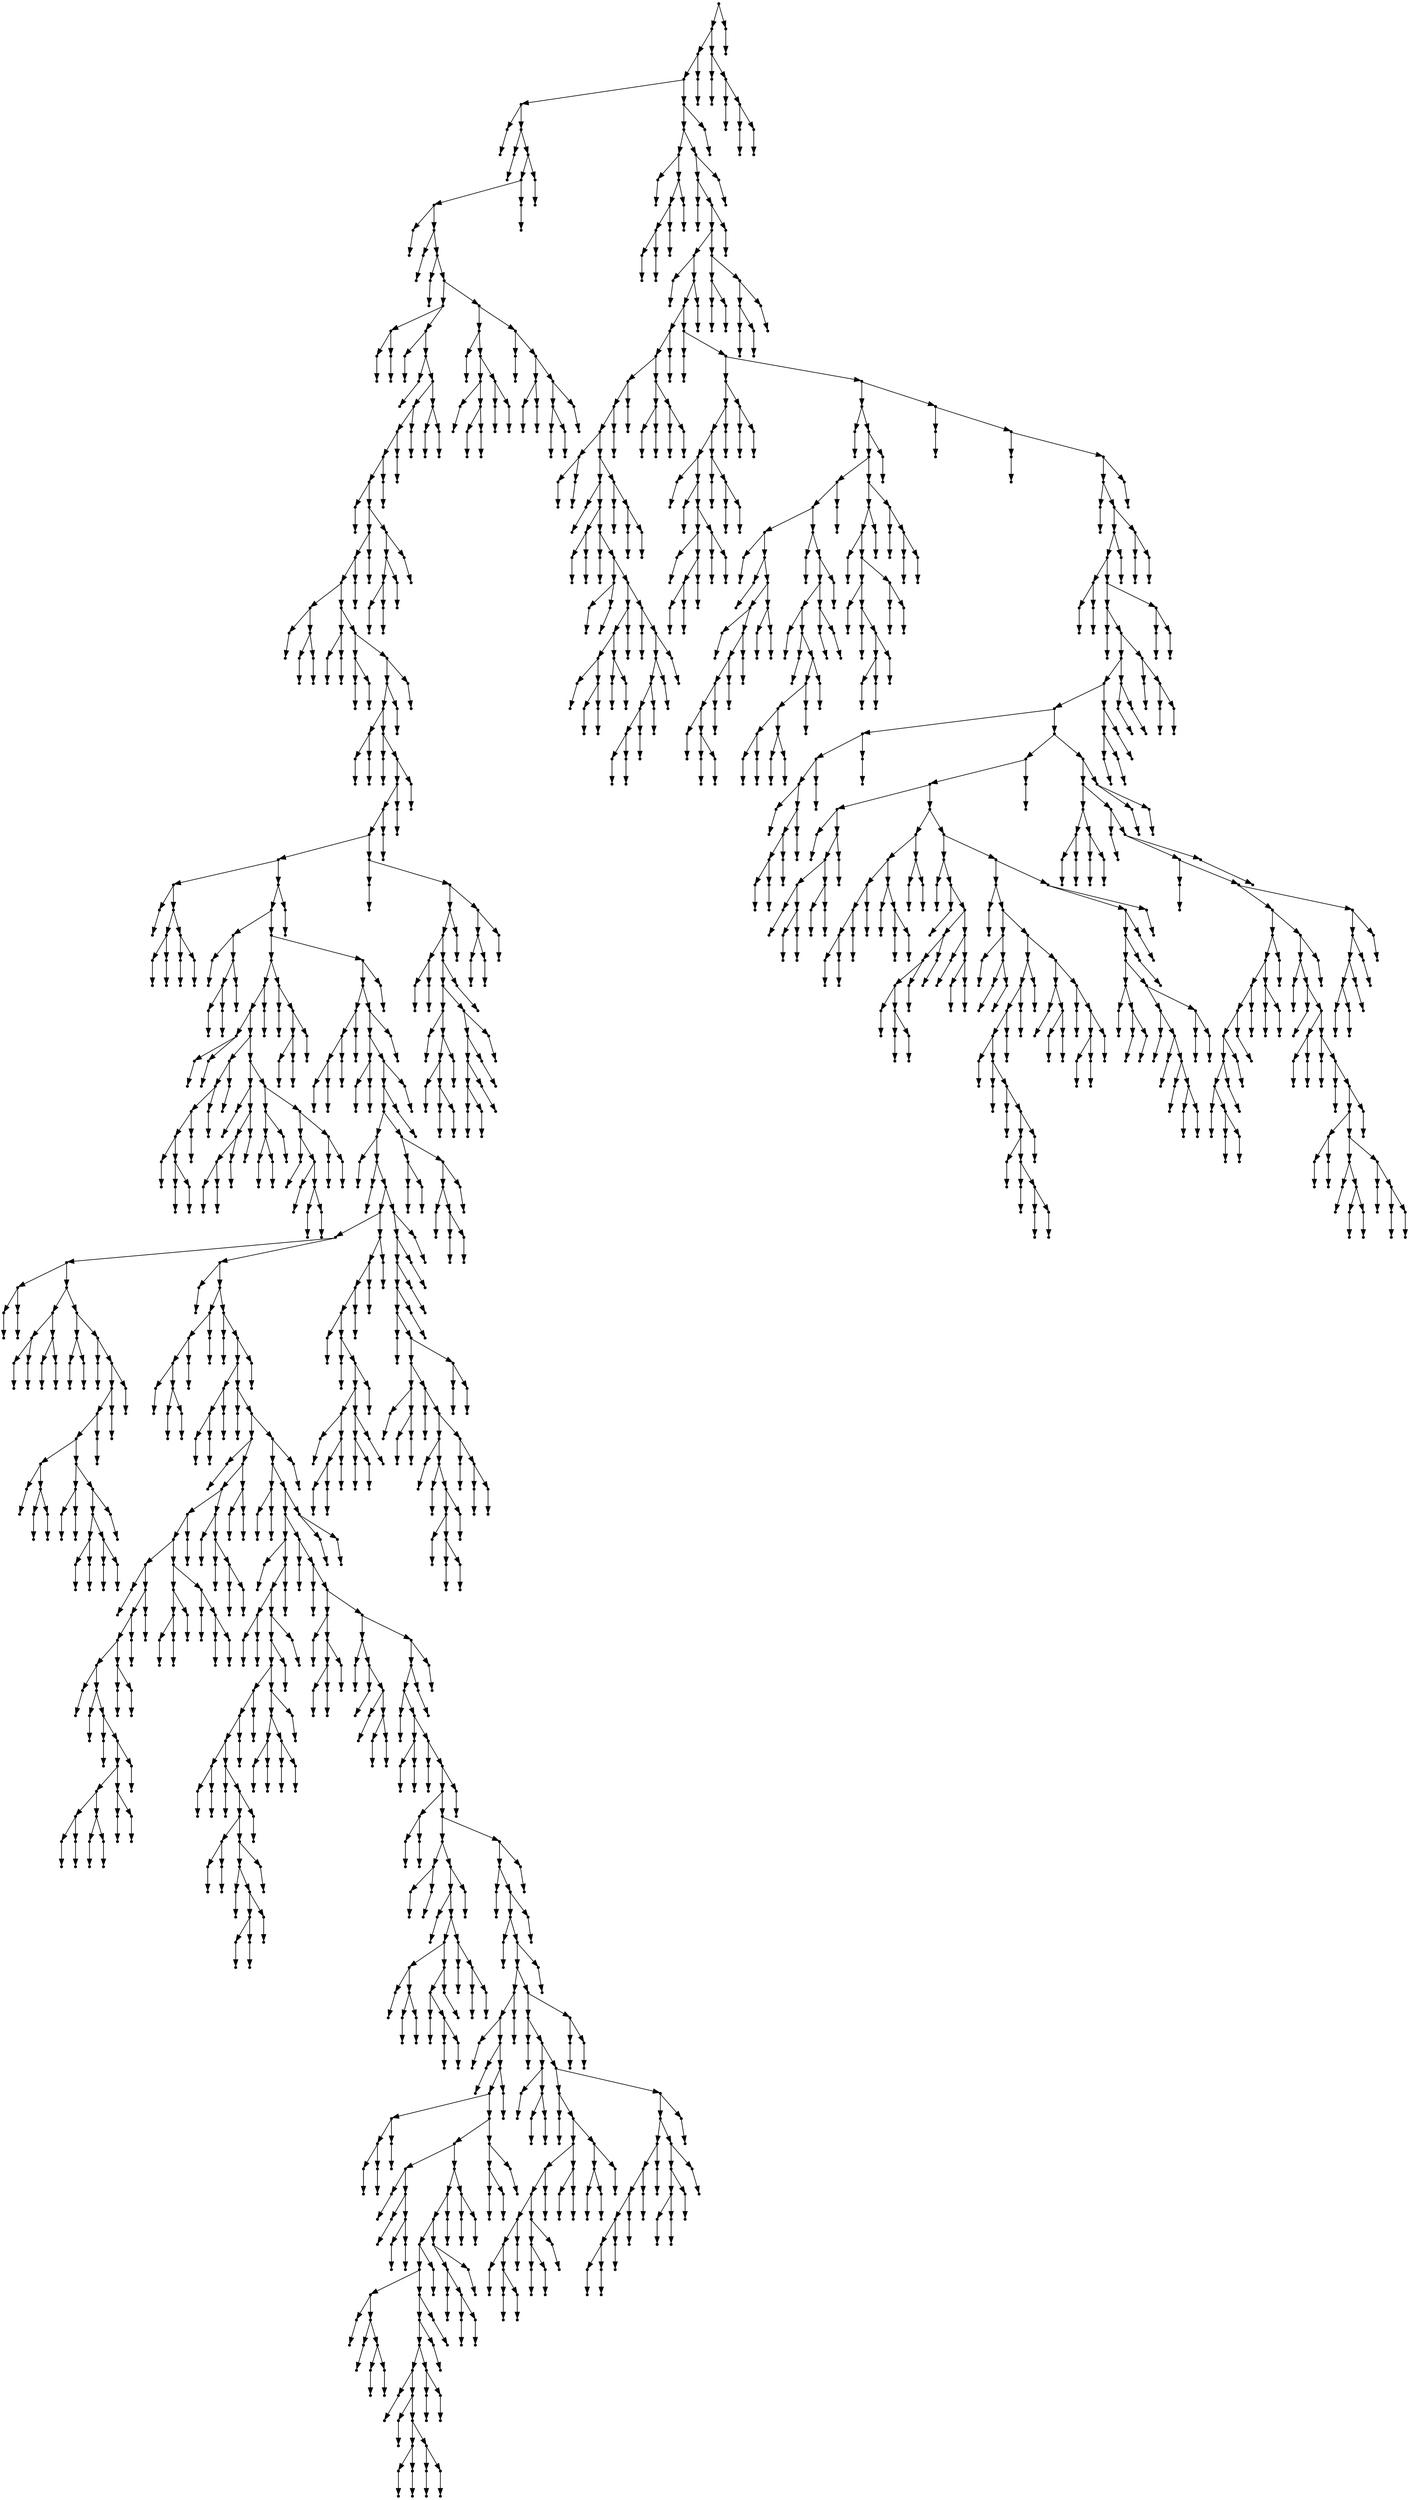 digraph {
  1765 [shape=point];
  1762 [shape=point];
  1750 [shape=point];
  1747 [shape=point];
  1060 [shape=point];
  1 [shape=point];
  0 [shape=point];
  1059 [shape=point];
  3 [shape=point];
  2 [shape=point];
  1058 [shape=point];
  1055 [shape=point];
  1052 [shape=point];
  5 [shape=point];
  4 [shape=point];
  1051 [shape=point];
  7 [shape=point];
  6 [shape=point];
  1050 [shape=point];
  9 [shape=point];
  8 [shape=point];
  1049 [shape=point];
  1013 [shape=point];
  14 [shape=point];
  11 [shape=point];
  10 [shape=point];
  13 [shape=point];
  12 [shape=point];
  1012 [shape=point];
  16 [shape=point];
  15 [shape=point];
  1011 [shape=point];
  18 [shape=point];
  17 [shape=point];
  1010 [shape=point];
  1004 [shape=point];
  1001 [shape=point];
  998 [shape=point];
  995 [shape=point];
  20 [shape=point];
  19 [shape=point];
  994 [shape=point];
  982 [shape=point];
  979 [shape=point];
  976 [shape=point];
  28 [shape=point];
  22 [shape=point];
  21 [shape=point];
  27 [shape=point];
  24 [shape=point];
  23 [shape=point];
  26 [shape=point];
  25 [shape=point];
  975 [shape=point];
  33 [shape=point];
  30 [shape=point];
  29 [shape=point];
  32 [shape=point];
  31 [shape=point];
  974 [shape=point];
  38 [shape=point];
  35 [shape=point];
  34 [shape=point];
  37 [shape=point];
  36 [shape=point];
  973 [shape=point];
  970 [shape=point];
  967 [shape=point];
  43 [shape=point];
  40 [shape=point];
  39 [shape=point];
  42 [shape=point];
  41 [shape=point];
  966 [shape=point];
  45 [shape=point];
  44 [shape=point];
  965 [shape=point];
  962 [shape=point];
  959 [shape=point];
  956 [shape=point];
  902 [shape=point];
  59 [shape=point];
  47 [shape=point];
  46 [shape=point];
  58 [shape=point];
  52 [shape=point];
  49 [shape=point];
  48 [shape=point];
  51 [shape=point];
  50 [shape=point];
  57 [shape=point];
  54 [shape=point];
  53 [shape=point];
  56 [shape=point];
  55 [shape=point];
  901 [shape=point];
  898 [shape=point];
  70 [shape=point];
  61 [shape=point];
  60 [shape=point];
  69 [shape=point];
  66 [shape=point];
  63 [shape=point];
  62 [shape=point];
  65 [shape=point];
  64 [shape=point];
  68 [shape=point];
  67 [shape=point];
  897 [shape=point];
  150 [shape=point];
  138 [shape=point];
  135 [shape=point];
  75 [shape=point];
  72 [shape=point];
  71 [shape=point];
  74 [shape=point];
  73 [shape=point];
  134 [shape=point];
  92 [shape=point];
  89 [shape=point];
  86 [shape=point];
  83 [shape=point];
  77 [shape=point];
  76 [shape=point];
  82 [shape=point];
  79 [shape=point];
  78 [shape=point];
  81 [shape=point];
  80 [shape=point];
  85 [shape=point];
  84 [shape=point];
  88 [shape=point];
  87 [shape=point];
  91 [shape=point];
  90 [shape=point];
  133 [shape=point];
  106 [shape=point];
  94 [shape=point];
  93 [shape=point];
  105 [shape=point];
  102 [shape=point];
  99 [shape=point];
  96 [shape=point];
  95 [shape=point];
  98 [shape=point];
  97 [shape=point];
  101 [shape=point];
  100 [shape=point];
  104 [shape=point];
  103 [shape=point];
  132 [shape=point];
  114 [shape=point];
  111 [shape=point];
  108 [shape=point];
  107 [shape=point];
  110 [shape=point];
  109 [shape=point];
  113 [shape=point];
  112 [shape=point];
  131 [shape=point];
  125 [shape=point];
  116 [shape=point];
  115 [shape=point];
  124 [shape=point];
  118 [shape=point];
  117 [shape=point];
  123 [shape=point];
  120 [shape=point];
  119 [shape=point];
  122 [shape=point];
  121 [shape=point];
  130 [shape=point];
  127 [shape=point];
  126 [shape=point];
  129 [shape=point];
  128 [shape=point];
  137 [shape=point];
  136 [shape=point];
  149 [shape=point];
  140 [shape=point];
  139 [shape=point];
  148 [shape=point];
  145 [shape=point];
  142 [shape=point];
  141 [shape=point];
  144 [shape=point];
  143 [shape=point];
  147 [shape=point];
  146 [shape=point];
  896 [shape=point];
  893 [shape=point];
  161 [shape=point];
  158 [shape=point];
  155 [shape=point];
  152 [shape=point];
  151 [shape=point];
  154 [shape=point];
  153 [shape=point];
  157 [shape=point];
  156 [shape=point];
  160 [shape=point];
  159 [shape=point];
  892 [shape=point];
  889 [shape=point];
  166 [shape=point];
  163 [shape=point];
  162 [shape=point];
  165 [shape=point];
  164 [shape=point];
  888 [shape=point];
  885 [shape=point];
  882 [shape=point];
  864 [shape=point];
  168 [shape=point];
  167 [shape=point];
  863 [shape=point];
  170 [shape=point];
  169 [shape=point];
  862 [shape=point];
  802 [shape=point];
  763 [shape=point];
  235 [shape=point];
  175 [shape=point];
  172 [shape=point];
  171 [shape=point];
  174 [shape=point];
  173 [shape=point];
  234 [shape=point];
  186 [shape=point];
  180 [shape=point];
  177 [shape=point];
  176 [shape=point];
  179 [shape=point];
  178 [shape=point];
  185 [shape=point];
  182 [shape=point];
  181 [shape=point];
  184 [shape=point];
  183 [shape=point];
  233 [shape=point];
  191 [shape=point];
  188 [shape=point];
  187 [shape=point];
  190 [shape=point];
  189 [shape=point];
  232 [shape=point];
  193 [shape=point];
  192 [shape=point];
  231 [shape=point];
  228 [shape=point];
  225 [shape=point];
  222 [shape=point];
  201 [shape=point];
  195 [shape=point];
  194 [shape=point];
  200 [shape=point];
  197 [shape=point];
  196 [shape=point];
  199 [shape=point];
  198 [shape=point];
  221 [shape=point];
  206 [shape=point];
  203 [shape=point];
  202 [shape=point];
  205 [shape=point];
  204 [shape=point];
  220 [shape=point];
  217 [shape=point];
  211 [shape=point];
  208 [shape=point];
  207 [shape=point];
  210 [shape=point];
  209 [shape=point];
  216 [shape=point];
  213 [shape=point];
  212 [shape=point];
  215 [shape=point];
  214 [shape=point];
  219 [shape=point];
  218 [shape=point];
  224 [shape=point];
  223 [shape=point];
  227 [shape=point];
  226 [shape=point];
  230 [shape=point];
  229 [shape=point];
  762 [shape=point];
  237 [shape=point];
  236 [shape=point];
  761 [shape=point];
  251 [shape=point];
  248 [shape=point];
  245 [shape=point];
  239 [shape=point];
  238 [shape=point];
  244 [shape=point];
  241 [shape=point];
  240 [shape=point];
  243 [shape=point];
  242 [shape=point];
  247 [shape=point];
  246 [shape=point];
  250 [shape=point];
  249 [shape=point];
  760 [shape=point];
  253 [shape=point];
  252 [shape=point];
  759 [shape=point];
  756 [shape=point];
  261 [shape=point];
  258 [shape=point];
  255 [shape=point];
  254 [shape=point];
  257 [shape=point];
  256 [shape=point];
  260 [shape=point];
  259 [shape=point];
  755 [shape=point];
  263 [shape=point];
  262 [shape=point];
  754 [shape=point];
  349 [shape=point];
  265 [shape=point];
  264 [shape=point];
  348 [shape=point];
  342 [shape=point];
  330 [shape=point];
  327 [shape=point];
  309 [shape=point];
  267 [shape=point];
  266 [shape=point];
  308 [shape=point];
  305 [shape=point];
  302 [shape=point];
  296 [shape=point];
  269 [shape=point];
  268 [shape=point];
  295 [shape=point];
  271 [shape=point];
  270 [shape=point];
  294 [shape=point];
  273 [shape=point];
  272 [shape=point];
  293 [shape=point];
  290 [shape=point];
  284 [shape=point];
  278 [shape=point];
  275 [shape=point];
  274 [shape=point];
  277 [shape=point];
  276 [shape=point];
  283 [shape=point];
  280 [shape=point];
  279 [shape=point];
  282 [shape=point];
  281 [shape=point];
  289 [shape=point];
  286 [shape=point];
  285 [shape=point];
  288 [shape=point];
  287 [shape=point];
  292 [shape=point];
  291 [shape=point];
  301 [shape=point];
  298 [shape=point];
  297 [shape=point];
  300 [shape=point];
  299 [shape=point];
  304 [shape=point];
  303 [shape=point];
  307 [shape=point];
  306 [shape=point];
  326 [shape=point];
  317 [shape=point];
  314 [shape=point];
  311 [shape=point];
  310 [shape=point];
  313 [shape=point];
  312 [shape=point];
  316 [shape=point];
  315 [shape=point];
  325 [shape=point];
  319 [shape=point];
  318 [shape=point];
  324 [shape=point];
  321 [shape=point];
  320 [shape=point];
  323 [shape=point];
  322 [shape=point];
  329 [shape=point];
  328 [shape=point];
  341 [shape=point];
  332 [shape=point];
  331 [shape=point];
  340 [shape=point];
  334 [shape=point];
  333 [shape=point];
  339 [shape=point];
  336 [shape=point];
  335 [shape=point];
  338 [shape=point];
  337 [shape=point];
  347 [shape=point];
  344 [shape=point];
  343 [shape=point];
  346 [shape=point];
  345 [shape=point];
  753 [shape=point];
  750 [shape=point];
  354 [shape=point];
  351 [shape=point];
  350 [shape=point];
  353 [shape=point];
  352 [shape=point];
  749 [shape=point];
  743 [shape=point];
  425 [shape=point];
  356 [shape=point];
  355 [shape=point];
  424 [shape=point];
  421 [shape=point];
  361 [shape=point];
  358 [shape=point];
  357 [shape=point];
  360 [shape=point];
  359 [shape=point];
  420 [shape=point];
  417 [shape=point];
  414 [shape=point];
  399 [shape=point];
  396 [shape=point];
  393 [shape=point];
  366 [shape=point];
  363 [shape=point];
  362 [shape=point];
  365 [shape=point];
  364 [shape=point];
  392 [shape=point];
  368 [shape=point];
  367 [shape=point];
  391 [shape=point];
  388 [shape=point];
  373 [shape=point];
  370 [shape=point];
  369 [shape=point];
  372 [shape=point];
  371 [shape=point];
  387 [shape=point];
  384 [shape=point];
  375 [shape=point];
  374 [shape=point];
  383 [shape=point];
  380 [shape=point];
  377 [shape=point];
  376 [shape=point];
  379 [shape=point];
  378 [shape=point];
  382 [shape=point];
  381 [shape=point];
  386 [shape=point];
  385 [shape=point];
  390 [shape=point];
  389 [shape=point];
  395 [shape=point];
  394 [shape=point];
  398 [shape=point];
  397 [shape=point];
  413 [shape=point];
  410 [shape=point];
  404 [shape=point];
  401 [shape=point];
  400 [shape=point];
  403 [shape=point];
  402 [shape=point];
  409 [shape=point];
  406 [shape=point];
  405 [shape=point];
  408 [shape=point];
  407 [shape=point];
  412 [shape=point];
  411 [shape=point];
  416 [shape=point];
  415 [shape=point];
  419 [shape=point];
  418 [shape=point];
  423 [shape=point];
  422 [shape=point];
  742 [shape=point];
  427 [shape=point];
  426 [shape=point];
  741 [shape=point];
  429 [shape=point];
  428 [shape=point];
  740 [shape=point];
  440 [shape=point];
  431 [shape=point];
  430 [shape=point];
  439 [shape=point];
  436 [shape=point];
  433 [shape=point];
  432 [shape=point];
  435 [shape=point];
  434 [shape=point];
  438 [shape=point];
  437 [shape=point];
  739 [shape=point];
  454 [shape=point];
  442 [shape=point];
  441 [shape=point];
  453 [shape=point];
  444 [shape=point];
  443 [shape=point];
  452 [shape=point];
  446 [shape=point];
  445 [shape=point];
  451 [shape=point];
  448 [shape=point];
  447 [shape=point];
  450 [shape=point];
  449 [shape=point];
  738 [shape=point];
  735 [shape=point];
  732 [shape=point];
  456 [shape=point];
  455 [shape=point];
  731 [shape=point];
  461 [shape=point];
  458 [shape=point];
  457 [shape=point];
  460 [shape=point];
  459 [shape=point];
  730 [shape=point];
  463 [shape=point];
  462 [shape=point];
  729 [shape=point];
  726 [shape=point];
  468 [shape=point];
  465 [shape=point];
  464 [shape=point];
  467 [shape=point];
  466 [shape=point];
  725 [shape=point];
  509 [shape=point];
  473 [shape=point];
  470 [shape=point];
  469 [shape=point];
  472 [shape=point];
  471 [shape=point];
  508 [shape=point];
  505 [shape=point];
  475 [shape=point];
  474 [shape=point];
  504 [shape=point];
  495 [shape=point];
  483 [shape=point];
  477 [shape=point];
  476 [shape=point];
  482 [shape=point];
  479 [shape=point];
  478 [shape=point];
  481 [shape=point];
  480 [shape=point];
  494 [shape=point];
  491 [shape=point];
  485 [shape=point];
  484 [shape=point];
  490 [shape=point];
  487 [shape=point];
  486 [shape=point];
  489 [shape=point];
  488 [shape=point];
  493 [shape=point];
  492 [shape=point];
  503 [shape=point];
  497 [shape=point];
  496 [shape=point];
  502 [shape=point];
  499 [shape=point];
  498 [shape=point];
  501 [shape=point];
  500 [shape=point];
  507 [shape=point];
  506 [shape=point];
  724 [shape=point];
  721 [shape=point];
  511 [shape=point];
  510 [shape=point];
  720 [shape=point];
  717 [shape=point];
  513 [shape=point];
  512 [shape=point];
  716 [shape=point];
  713 [shape=point];
  620 [shape=point];
  617 [shape=point];
  515 [shape=point];
  514 [shape=point];
  616 [shape=point];
  517 [shape=point];
  516 [shape=point];
  615 [shape=point];
  612 [shape=point];
  525 [shape=point];
  522 [shape=point];
  519 [shape=point];
  518 [shape=point];
  521 [shape=point];
  520 [shape=point];
  524 [shape=point];
  523 [shape=point];
  611 [shape=point];
  602 [shape=point];
  536 [shape=point];
  527 [shape=point];
  526 [shape=point];
  535 [shape=point];
  529 [shape=point];
  528 [shape=point];
  534 [shape=point];
  531 [shape=point];
  530 [shape=point];
  533 [shape=point];
  532 [shape=point];
  601 [shape=point];
  595 [shape=point];
  592 [shape=point];
  580 [shape=point];
  577 [shape=point];
  547 [shape=point];
  538 [shape=point];
  537 [shape=point];
  546 [shape=point];
  540 [shape=point];
  539 [shape=point];
  545 [shape=point];
  542 [shape=point];
  541 [shape=point];
  544 [shape=point];
  543 [shape=point];
  576 [shape=point];
  573 [shape=point];
  570 [shape=point];
  564 [shape=point];
  549 [shape=point];
  548 [shape=point];
  563 [shape=point];
  551 [shape=point];
  550 [shape=point];
  562 [shape=point];
  556 [shape=point];
  553 [shape=point];
  552 [shape=point];
  555 [shape=point];
  554 [shape=point];
  561 [shape=point];
  558 [shape=point];
  557 [shape=point];
  560 [shape=point];
  559 [shape=point];
  569 [shape=point];
  566 [shape=point];
  565 [shape=point];
  568 [shape=point];
  567 [shape=point];
  572 [shape=point];
  571 [shape=point];
  575 [shape=point];
  574 [shape=point];
  579 [shape=point];
  578 [shape=point];
  591 [shape=point];
  588 [shape=point];
  582 [shape=point];
  581 [shape=point];
  587 [shape=point];
  584 [shape=point];
  583 [shape=point];
  586 [shape=point];
  585 [shape=point];
  590 [shape=point];
  589 [shape=point];
  594 [shape=point];
  593 [shape=point];
  600 [shape=point];
  597 [shape=point];
  596 [shape=point];
  599 [shape=point];
  598 [shape=point];
  610 [shape=point];
  607 [shape=point];
  604 [shape=point];
  603 [shape=point];
  606 [shape=point];
  605 [shape=point];
  609 [shape=point];
  608 [shape=point];
  614 [shape=point];
  613 [shape=point];
  619 [shape=point];
  618 [shape=point];
  712 [shape=point];
  706 [shape=point];
  622 [shape=point];
  621 [shape=point];
  705 [shape=point];
  630 [shape=point];
  624 [shape=point];
  623 [shape=point];
  629 [shape=point];
  626 [shape=point];
  625 [shape=point];
  628 [shape=point];
  627 [shape=point];
  704 [shape=point];
  671 [shape=point];
  632 [shape=point];
  631 [shape=point];
  670 [shape=point];
  661 [shape=point];
  655 [shape=point];
  652 [shape=point];
  643 [shape=point];
  640 [shape=point];
  634 [shape=point];
  633 [shape=point];
  639 [shape=point];
  636 [shape=point];
  635 [shape=point];
  638 [shape=point];
  637 [shape=point];
  642 [shape=point];
  641 [shape=point];
  651 [shape=point];
  648 [shape=point];
  645 [shape=point];
  644 [shape=point];
  647 [shape=point];
  646 [shape=point];
  650 [shape=point];
  649 [shape=point];
  654 [shape=point];
  653 [shape=point];
  660 [shape=point];
  657 [shape=point];
  656 [shape=point];
  659 [shape=point];
  658 [shape=point];
  669 [shape=point];
  666 [shape=point];
  663 [shape=point];
  662 [shape=point];
  665 [shape=point];
  664 [shape=point];
  668 [shape=point];
  667 [shape=point];
  703 [shape=point];
  700 [shape=point];
  688 [shape=point];
  685 [shape=point];
  682 [shape=point];
  679 [shape=point];
  676 [shape=point];
  673 [shape=point];
  672 [shape=point];
  675 [shape=point];
  674 [shape=point];
  678 [shape=point];
  677 [shape=point];
  681 [shape=point];
  680 [shape=point];
  684 [shape=point];
  683 [shape=point];
  687 [shape=point];
  686 [shape=point];
  699 [shape=point];
  696 [shape=point];
  693 [shape=point];
  690 [shape=point];
  689 [shape=point];
  692 [shape=point];
  691 [shape=point];
  695 [shape=point];
  694 [shape=point];
  698 [shape=point];
  697 [shape=point];
  702 [shape=point];
  701 [shape=point];
  711 [shape=point];
  708 [shape=point];
  707 [shape=point];
  710 [shape=point];
  709 [shape=point];
  715 [shape=point];
  714 [shape=point];
  719 [shape=point];
  718 [shape=point];
  723 [shape=point];
  722 [shape=point];
  728 [shape=point];
  727 [shape=point];
  734 [shape=point];
  733 [shape=point];
  737 [shape=point];
  736 [shape=point];
  748 [shape=point];
  745 [shape=point];
  744 [shape=point];
  747 [shape=point];
  746 [shape=point];
  752 [shape=point];
  751 [shape=point];
  758 [shape=point];
  757 [shape=point];
  801 [shape=point];
  798 [shape=point];
  795 [shape=point];
  792 [shape=point];
  765 [shape=point];
  764 [shape=point];
  791 [shape=point];
  767 [shape=point];
  766 [shape=point];
  790 [shape=point];
  787 [shape=point];
  778 [shape=point];
  769 [shape=point];
  768 [shape=point];
  777 [shape=point];
  774 [shape=point];
  771 [shape=point];
  770 [shape=point];
  773 [shape=point];
  772 [shape=point];
  776 [shape=point];
  775 [shape=point];
  786 [shape=point];
  783 [shape=point];
  780 [shape=point];
  779 [shape=point];
  782 [shape=point];
  781 [shape=point];
  785 [shape=point];
  784 [shape=point];
  789 [shape=point];
  788 [shape=point];
  794 [shape=point];
  793 [shape=point];
  797 [shape=point];
  796 [shape=point];
  800 [shape=point];
  799 [shape=point];
  861 [shape=point];
  858 [shape=point];
  855 [shape=point];
  852 [shape=point];
  849 [shape=point];
  804 [shape=point];
  803 [shape=point];
  848 [shape=point];
  842 [shape=point];
  812 [shape=point];
  806 [shape=point];
  805 [shape=point];
  811 [shape=point];
  808 [shape=point];
  807 [shape=point];
  810 [shape=point];
  809 [shape=point];
  841 [shape=point];
  814 [shape=point];
  813 [shape=point];
  840 [shape=point];
  831 [shape=point];
  816 [shape=point];
  815 [shape=point];
  830 [shape=point];
  818 [shape=point];
  817 [shape=point];
  829 [shape=point];
  826 [shape=point];
  820 [shape=point];
  819 [shape=point];
  825 [shape=point];
  822 [shape=point];
  821 [shape=point];
  824 [shape=point];
  823 [shape=point];
  828 [shape=point];
  827 [shape=point];
  839 [shape=point];
  833 [shape=point];
  832 [shape=point];
  838 [shape=point];
  835 [shape=point];
  834 [shape=point];
  837 [shape=point];
  836 [shape=point];
  847 [shape=point];
  844 [shape=point];
  843 [shape=point];
  846 [shape=point];
  845 [shape=point];
  851 [shape=point];
  850 [shape=point];
  854 [shape=point];
  853 [shape=point];
  857 [shape=point];
  856 [shape=point];
  860 [shape=point];
  859 [shape=point];
  881 [shape=point];
  869 [shape=point];
  866 [shape=point];
  865 [shape=point];
  868 [shape=point];
  867 [shape=point];
  880 [shape=point];
  877 [shape=point];
  871 [shape=point];
  870 [shape=point];
  876 [shape=point];
  873 [shape=point];
  872 [shape=point];
  875 [shape=point];
  874 [shape=point];
  879 [shape=point];
  878 [shape=point];
  884 [shape=point];
  883 [shape=point];
  887 [shape=point];
  886 [shape=point];
  891 [shape=point];
  890 [shape=point];
  895 [shape=point];
  894 [shape=point];
  900 [shape=point];
  899 [shape=point];
  955 [shape=point];
  904 [shape=point];
  903 [shape=point];
  954 [shape=point];
  945 [shape=point];
  942 [shape=point];
  909 [shape=point];
  906 [shape=point];
  905 [shape=point];
  908 [shape=point];
  907 [shape=point];
  941 [shape=point];
  938 [shape=point];
  923 [shape=point];
  911 [shape=point];
  910 [shape=point];
  922 [shape=point];
  919 [shape=point];
  913 [shape=point];
  912 [shape=point];
  918 [shape=point];
  915 [shape=point];
  914 [shape=point];
  917 [shape=point];
  916 [shape=point];
  921 [shape=point];
  920 [shape=point];
  937 [shape=point];
  934 [shape=point];
  931 [shape=point];
  928 [shape=point];
  925 [shape=point];
  924 [shape=point];
  927 [shape=point];
  926 [shape=point];
  930 [shape=point];
  929 [shape=point];
  933 [shape=point];
  932 [shape=point];
  936 [shape=point];
  935 [shape=point];
  940 [shape=point];
  939 [shape=point];
  944 [shape=point];
  943 [shape=point];
  953 [shape=point];
  950 [shape=point];
  947 [shape=point];
  946 [shape=point];
  949 [shape=point];
  948 [shape=point];
  952 [shape=point];
  951 [shape=point];
  958 [shape=point];
  957 [shape=point];
  961 [shape=point];
  960 [shape=point];
  964 [shape=point];
  963 [shape=point];
  969 [shape=point];
  968 [shape=point];
  972 [shape=point];
  971 [shape=point];
  978 [shape=point];
  977 [shape=point];
  981 [shape=point];
  980 [shape=point];
  993 [shape=point];
  990 [shape=point];
  987 [shape=point];
  984 [shape=point];
  983 [shape=point];
  986 [shape=point];
  985 [shape=point];
  989 [shape=point];
  988 [shape=point];
  992 [shape=point];
  991 [shape=point];
  997 [shape=point];
  996 [shape=point];
  1000 [shape=point];
  999 [shape=point];
  1003 [shape=point];
  1002 [shape=point];
  1009 [shape=point];
  1006 [shape=point];
  1005 [shape=point];
  1008 [shape=point];
  1007 [shape=point];
  1048 [shape=point];
  1030 [shape=point];
  1015 [shape=point];
  1014 [shape=point];
  1029 [shape=point];
  1023 [shape=point];
  1017 [shape=point];
  1016 [shape=point];
  1022 [shape=point];
  1019 [shape=point];
  1018 [shape=point];
  1021 [shape=point];
  1020 [shape=point];
  1028 [shape=point];
  1025 [shape=point];
  1024 [shape=point];
  1027 [shape=point];
  1026 [shape=point];
  1047 [shape=point];
  1032 [shape=point];
  1031 [shape=point];
  1046 [shape=point];
  1037 [shape=point];
  1034 [shape=point];
  1033 [shape=point];
  1036 [shape=point];
  1035 [shape=point];
  1045 [shape=point];
  1042 [shape=point];
  1039 [shape=point];
  1038 [shape=point];
  1041 [shape=point];
  1040 [shape=point];
  1044 [shape=point];
  1043 [shape=point];
  1054 [shape=point];
  1053 [shape=point];
  1057 [shape=point];
  1056 [shape=point];
  1746 [shape=point];
  1743 [shape=point];
  1074 [shape=point];
  1062 [shape=point];
  1061 [shape=point];
  1073 [shape=point];
  1070 [shape=point];
  1067 [shape=point];
  1064 [shape=point];
  1063 [shape=point];
  1066 [shape=point];
  1065 [shape=point];
  1069 [shape=point];
  1068 [shape=point];
  1072 [shape=point];
  1071 [shape=point];
  1742 [shape=point];
  1739 [shape=point];
  1076 [shape=point];
  1075 [shape=point];
  1738 [shape=point];
  1735 [shape=point];
  1720 [shape=point];
  1078 [shape=point];
  1077 [shape=point];
  1719 [shape=point];
  1716 [shape=point];
  1170 [shape=point];
  1167 [shape=point];
  1155 [shape=point];
  1152 [shape=point];
  1149 [shape=point];
  1083 [shape=point];
  1080 [shape=point];
  1079 [shape=point];
  1082 [shape=point];
  1081 [shape=point];
  1148 [shape=point];
  1139 [shape=point];
  1085 [shape=point];
  1084 [shape=point];
  1138 [shape=point];
  1090 [shape=point];
  1087 [shape=point];
  1086 [shape=point];
  1089 [shape=point];
  1088 [shape=point];
  1137 [shape=point];
  1092 [shape=point];
  1091 [shape=point];
  1136 [shape=point];
  1097 [shape=point];
  1094 [shape=point];
  1093 [shape=point];
  1096 [shape=point];
  1095 [shape=point];
  1135 [shape=point];
  1114 [shape=point];
  1111 [shape=point];
  1105 [shape=point];
  1099 [shape=point];
  1098 [shape=point];
  1104 [shape=point];
  1101 [shape=point];
  1100 [shape=point];
  1103 [shape=point];
  1102 [shape=point];
  1110 [shape=point];
  1107 [shape=point];
  1106 [shape=point];
  1109 [shape=point];
  1108 [shape=point];
  1113 [shape=point];
  1112 [shape=point];
  1134 [shape=point];
  1116 [shape=point];
  1115 [shape=point];
  1133 [shape=point];
  1130 [shape=point];
  1127 [shape=point];
  1124 [shape=point];
  1121 [shape=point];
  1118 [shape=point];
  1117 [shape=point];
  1120 [shape=point];
  1119 [shape=point];
  1123 [shape=point];
  1122 [shape=point];
  1126 [shape=point];
  1125 [shape=point];
  1129 [shape=point];
  1128 [shape=point];
  1132 [shape=point];
  1131 [shape=point];
  1147 [shape=point];
  1141 [shape=point];
  1140 [shape=point];
  1146 [shape=point];
  1143 [shape=point];
  1142 [shape=point];
  1145 [shape=point];
  1144 [shape=point];
  1151 [shape=point];
  1150 [shape=point];
  1154 [shape=point];
  1153 [shape=point];
  1166 [shape=point];
  1160 [shape=point];
  1157 [shape=point];
  1156 [shape=point];
  1159 [shape=point];
  1158 [shape=point];
  1165 [shape=point];
  1162 [shape=point];
  1161 [shape=point];
  1164 [shape=point];
  1163 [shape=point];
  1169 [shape=point];
  1168 [shape=point];
  1715 [shape=point];
  1172 [shape=point];
  1171 [shape=point];
  1714 [shape=point];
  1213 [shape=point];
  1207 [shape=point];
  1204 [shape=point];
  1195 [shape=point];
  1174 [shape=point];
  1173 [shape=point];
  1194 [shape=point];
  1176 [shape=point];
  1175 [shape=point];
  1193 [shape=point];
  1187 [shape=point];
  1178 [shape=point];
  1177 [shape=point];
  1186 [shape=point];
  1183 [shape=point];
  1180 [shape=point];
  1179 [shape=point];
  1182 [shape=point];
  1181 [shape=point];
  1185 [shape=point];
  1184 [shape=point];
  1192 [shape=point];
  1189 [shape=point];
  1188 [shape=point];
  1191 [shape=point];
  1190 [shape=point];
  1203 [shape=point];
  1197 [shape=point];
  1196 [shape=point];
  1202 [shape=point];
  1199 [shape=point];
  1198 [shape=point];
  1201 [shape=point];
  1200 [shape=point];
  1206 [shape=point];
  1205 [shape=point];
  1212 [shape=point];
  1209 [shape=point];
  1208 [shape=point];
  1211 [shape=point];
  1210 [shape=point];
  1713 [shape=point];
  1326 [shape=point];
  1215 [shape=point];
  1214 [shape=point];
  1325 [shape=point];
  1322 [shape=point];
  1286 [shape=point];
  1283 [shape=point];
  1247 [shape=point];
  1217 [shape=point];
  1216 [shape=point];
  1246 [shape=point];
  1219 [shape=point];
  1218 [shape=point];
  1245 [shape=point];
  1239 [shape=point];
  1221 [shape=point];
  1220 [shape=point];
  1238 [shape=point];
  1235 [shape=point];
  1232 [shape=point];
  1229 [shape=point];
  1223 [shape=point];
  1222 [shape=point];
  1228 [shape=point];
  1225 [shape=point];
  1224 [shape=point];
  1227 [shape=point];
  1226 [shape=point];
  1231 [shape=point];
  1230 [shape=point];
  1234 [shape=point];
  1233 [shape=point];
  1237 [shape=point];
  1236 [shape=point];
  1244 [shape=point];
  1241 [shape=point];
  1240 [shape=point];
  1243 [shape=point];
  1242 [shape=point];
  1282 [shape=point];
  1249 [shape=point];
  1248 [shape=point];
  1281 [shape=point];
  1278 [shape=point];
  1272 [shape=point];
  1251 [shape=point];
  1250 [shape=point];
  1271 [shape=point];
  1253 [shape=point];
  1252 [shape=point];
  1270 [shape=point];
  1267 [shape=point];
  1264 [shape=point];
  1258 [shape=point];
  1255 [shape=point];
  1254 [shape=point];
  1257 [shape=point];
  1256 [shape=point];
  1263 [shape=point];
  1260 [shape=point];
  1259 [shape=point];
  1262 [shape=point];
  1261 [shape=point];
  1266 [shape=point];
  1265 [shape=point];
  1269 [shape=point];
  1268 [shape=point];
  1277 [shape=point];
  1274 [shape=point];
  1273 [shape=point];
  1276 [shape=point];
  1275 [shape=point];
  1280 [shape=point];
  1279 [shape=point];
  1285 [shape=point];
  1284 [shape=point];
  1321 [shape=point];
  1312 [shape=point];
  1309 [shape=point];
  1288 [shape=point];
  1287 [shape=point];
  1308 [shape=point];
  1302 [shape=point];
  1290 [shape=point];
  1289 [shape=point];
  1301 [shape=point];
  1292 [shape=point];
  1291 [shape=point];
  1300 [shape=point];
  1297 [shape=point];
  1294 [shape=point];
  1293 [shape=point];
  1296 [shape=point];
  1295 [shape=point];
  1299 [shape=point];
  1298 [shape=point];
  1307 [shape=point];
  1304 [shape=point];
  1303 [shape=point];
  1306 [shape=point];
  1305 [shape=point];
  1311 [shape=point];
  1310 [shape=point];
  1320 [shape=point];
  1314 [shape=point];
  1313 [shape=point];
  1319 [shape=point];
  1316 [shape=point];
  1315 [shape=point];
  1318 [shape=point];
  1317 [shape=point];
  1324 [shape=point];
  1323 [shape=point];
  1712 [shape=point];
  1328 [shape=point];
  1327 [shape=point];
  1711 [shape=point];
  1330 [shape=point];
  1329 [shape=point];
  1710 [shape=point];
  1707 [shape=point];
  1332 [shape=point];
  1331 [shape=point];
  1706 [shape=point];
  1700 [shape=point];
  1697 [shape=point];
  1337 [shape=point];
  1334 [shape=point];
  1333 [shape=point];
  1336 [shape=point];
  1335 [shape=point];
  1696 [shape=point];
  1690 [shape=point];
  1339 [shape=point];
  1338 [shape=point];
  1689 [shape=point];
  1680 [shape=point];
  1674 [shape=point];
  1665 [shape=point];
  1359 [shape=point];
  1356 [shape=point];
  1353 [shape=point];
  1341 [shape=point];
  1340 [shape=point];
  1352 [shape=point];
  1349 [shape=point];
  1346 [shape=point];
  1343 [shape=point];
  1342 [shape=point];
  1345 [shape=point];
  1344 [shape=point];
  1348 [shape=point];
  1347 [shape=point];
  1351 [shape=point];
  1350 [shape=point];
  1355 [shape=point];
  1354 [shape=point];
  1358 [shape=point];
  1357 [shape=point];
  1664 [shape=point];
  1544 [shape=point];
  1541 [shape=point];
  1379 [shape=point];
  1361 [shape=point];
  1360 [shape=point];
  1378 [shape=point];
  1375 [shape=point];
  1369 [shape=point];
  1363 [shape=point];
  1362 [shape=point];
  1368 [shape=point];
  1365 [shape=point];
  1364 [shape=point];
  1367 [shape=point];
  1366 [shape=point];
  1374 [shape=point];
  1371 [shape=point];
  1370 [shape=point];
  1373 [shape=point];
  1372 [shape=point];
  1377 [shape=point];
  1376 [shape=point];
  1540 [shape=point];
  1405 [shape=point];
  1399 [shape=point];
  1390 [shape=point];
  1387 [shape=point];
  1384 [shape=point];
  1381 [shape=point];
  1380 [shape=point];
  1383 [shape=point];
  1382 [shape=point];
  1386 [shape=point];
  1385 [shape=point];
  1389 [shape=point];
  1388 [shape=point];
  1398 [shape=point];
  1392 [shape=point];
  1391 [shape=point];
  1397 [shape=point];
  1394 [shape=point];
  1393 [shape=point];
  1396 [shape=point];
  1395 [shape=point];
  1404 [shape=point];
  1401 [shape=point];
  1400 [shape=point];
  1403 [shape=point];
  1402 [shape=point];
  1539 [shape=point];
  1434 [shape=point];
  1407 [shape=point];
  1406 [shape=point];
  1433 [shape=point];
  1409 [shape=point];
  1408 [shape=point];
  1432 [shape=point];
  1423 [shape=point];
  1420 [shape=point];
  1417 [shape=point];
  1411 [shape=point];
  1410 [shape=point];
  1416 [shape=point];
  1413 [shape=point];
  1412 [shape=point];
  1415 [shape=point];
  1414 [shape=point];
  1419 [shape=point];
  1418 [shape=point];
  1422 [shape=point];
  1421 [shape=point];
  1431 [shape=point];
  1425 [shape=point];
  1424 [shape=point];
  1430 [shape=point];
  1427 [shape=point];
  1426 [shape=point];
  1429 [shape=point];
  1428 [shape=point];
  1538 [shape=point];
  1499 [shape=point];
  1436 [shape=point];
  1435 [shape=point];
  1498 [shape=point];
  1444 [shape=point];
  1438 [shape=point];
  1437 [shape=point];
  1443 [shape=point];
  1440 [shape=point];
  1439 [shape=point];
  1442 [shape=point];
  1441 [shape=point];
  1497 [shape=point];
  1476 [shape=point];
  1473 [shape=point];
  1470 [shape=point];
  1467 [shape=point];
  1446 [shape=point];
  1445 [shape=point];
  1466 [shape=point];
  1448 [shape=point];
  1447 [shape=point];
  1465 [shape=point];
  1450 [shape=point];
  1449 [shape=point];
  1464 [shape=point];
  1461 [shape=point];
  1452 [shape=point];
  1451 [shape=point];
  1460 [shape=point];
  1454 [shape=point];
  1453 [shape=point];
  1459 [shape=point];
  1456 [shape=point];
  1455 [shape=point];
  1458 [shape=point];
  1457 [shape=point];
  1463 [shape=point];
  1462 [shape=point];
  1469 [shape=point];
  1468 [shape=point];
  1472 [shape=point];
  1471 [shape=point];
  1475 [shape=point];
  1474 [shape=point];
  1496 [shape=point];
  1484 [shape=point];
  1478 [shape=point];
  1477 [shape=point];
  1483 [shape=point];
  1480 [shape=point];
  1479 [shape=point];
  1482 [shape=point];
  1481 [shape=point];
  1495 [shape=point];
  1486 [shape=point];
  1485 [shape=point];
  1494 [shape=point];
  1491 [shape=point];
  1488 [shape=point];
  1487 [shape=point];
  1490 [shape=point];
  1489 [shape=point];
  1493 [shape=point];
  1492 [shape=point];
  1537 [shape=point];
  1534 [shape=point];
  1531 [shape=point];
  1528 [shape=point];
  1507 [shape=point];
  1501 [shape=point];
  1500 [shape=point];
  1506 [shape=point];
  1503 [shape=point];
  1502 [shape=point];
  1505 [shape=point];
  1504 [shape=point];
  1527 [shape=point];
  1521 [shape=point];
  1509 [shape=point];
  1508 [shape=point];
  1520 [shape=point];
  1511 [shape=point];
  1510 [shape=point];
  1519 [shape=point];
  1513 [shape=point];
  1512 [shape=point];
  1518 [shape=point];
  1515 [shape=point];
  1514 [shape=point];
  1517 [shape=point];
  1516 [shape=point];
  1526 [shape=point];
  1523 [shape=point];
  1522 [shape=point];
  1525 [shape=point];
  1524 [shape=point];
  1530 [shape=point];
  1529 [shape=point];
  1533 [shape=point];
  1532 [shape=point];
  1536 [shape=point];
  1535 [shape=point];
  1543 [shape=point];
  1542 [shape=point];
  1663 [shape=point];
  1657 [shape=point];
  1555 [shape=point];
  1549 [shape=point];
  1546 [shape=point];
  1545 [shape=point];
  1548 [shape=point];
  1547 [shape=point];
  1554 [shape=point];
  1551 [shape=point];
  1550 [shape=point];
  1553 [shape=point];
  1552 [shape=point];
  1656 [shape=point];
  1557 [shape=point];
  1556 [shape=point];
  1655 [shape=point];
  1652 [shape=point];
  1559 [shape=point];
  1558 [shape=point];
  1651 [shape=point];
  1636 [shape=point];
  1588 [shape=point];
  1585 [shape=point];
  1579 [shape=point];
  1576 [shape=point];
  1573 [shape=point];
  1570 [shape=point];
  1567 [shape=point];
  1561 [shape=point];
  1560 [shape=point];
  1566 [shape=point];
  1563 [shape=point];
  1562 [shape=point];
  1565 [shape=point];
  1564 [shape=point];
  1569 [shape=point];
  1568 [shape=point];
  1572 [shape=point];
  1571 [shape=point];
  1575 [shape=point];
  1574 [shape=point];
  1578 [shape=point];
  1577 [shape=point];
  1584 [shape=point];
  1581 [shape=point];
  1580 [shape=point];
  1583 [shape=point];
  1582 [shape=point];
  1587 [shape=point];
  1586 [shape=point];
  1635 [shape=point];
  1632 [shape=point];
  1590 [shape=point];
  1589 [shape=point];
  1631 [shape=point];
  1592 [shape=point];
  1591 [shape=point];
  1630 [shape=point];
  1597 [shape=point];
  1594 [shape=point];
  1593 [shape=point];
  1596 [shape=point];
  1595 [shape=point];
  1629 [shape=point];
  1599 [shape=point];
  1598 [shape=point];
  1628 [shape=point];
  1601 [shape=point];
  1600 [shape=point];
  1627 [shape=point];
  1624 [shape=point];
  1606 [shape=point];
  1603 [shape=point];
  1602 [shape=point];
  1605 [shape=point];
  1604 [shape=point];
  1623 [shape=point];
  1614 [shape=point];
  1608 [shape=point];
  1607 [shape=point];
  1613 [shape=point];
  1610 [shape=point];
  1609 [shape=point];
  1612 [shape=point];
  1611 [shape=point];
  1622 [shape=point];
  1616 [shape=point];
  1615 [shape=point];
  1621 [shape=point];
  1618 [shape=point];
  1617 [shape=point];
  1620 [shape=point];
  1619 [shape=point];
  1626 [shape=point];
  1625 [shape=point];
  1634 [shape=point];
  1633 [shape=point];
  1650 [shape=point];
  1647 [shape=point];
  1644 [shape=point];
  1641 [shape=point];
  1638 [shape=point];
  1637 [shape=point];
  1640 [shape=point];
  1639 [shape=point];
  1643 [shape=point];
  1642 [shape=point];
  1646 [shape=point];
  1645 [shape=point];
  1649 [shape=point];
  1648 [shape=point];
  1654 [shape=point];
  1653 [shape=point];
  1662 [shape=point];
  1659 [shape=point];
  1658 [shape=point];
  1661 [shape=point];
  1660 [shape=point];
  1673 [shape=point];
  1670 [shape=point];
  1667 [shape=point];
  1666 [shape=point];
  1669 [shape=point];
  1668 [shape=point];
  1672 [shape=point];
  1671 [shape=point];
  1679 [shape=point];
  1676 [shape=point];
  1675 [shape=point];
  1678 [shape=point];
  1677 [shape=point];
  1688 [shape=point];
  1682 [shape=point];
  1681 [shape=point];
  1687 [shape=point];
  1684 [shape=point];
  1683 [shape=point];
  1686 [shape=point];
  1685 [shape=point];
  1695 [shape=point];
  1692 [shape=point];
  1691 [shape=point];
  1694 [shape=point];
  1693 [shape=point];
  1699 [shape=point];
  1698 [shape=point];
  1705 [shape=point];
  1702 [shape=point];
  1701 [shape=point];
  1704 [shape=point];
  1703 [shape=point];
  1709 [shape=point];
  1708 [shape=point];
  1718 [shape=point];
  1717 [shape=point];
  1734 [shape=point];
  1725 [shape=point];
  1722 [shape=point];
  1721 [shape=point];
  1724 [shape=point];
  1723 [shape=point];
  1733 [shape=point];
  1730 [shape=point];
  1727 [shape=point];
  1726 [shape=point];
  1729 [shape=point];
  1728 [shape=point];
  1732 [shape=point];
  1731 [shape=point];
  1737 [shape=point];
  1736 [shape=point];
  1741 [shape=point];
  1740 [shape=point];
  1745 [shape=point];
  1744 [shape=point];
  1749 [shape=point];
  1748 [shape=point];
  1761 [shape=point];
  1752 [shape=point];
  1751 [shape=point];
  1760 [shape=point];
  1754 [shape=point];
  1753 [shape=point];
  1759 [shape=point];
  1756 [shape=point];
  1755 [shape=point];
  1758 [shape=point];
  1757 [shape=point];
  1764 [shape=point];
  1763 [shape=point];
1765 -> 1762;
1762 -> 1750;
1750 -> 1747;
1747 -> 1060;
1060 -> 1;
1 -> 0;
1060 -> 1059;
1059 -> 3;
3 -> 2;
1059 -> 1058;
1058 -> 1055;
1055 -> 1052;
1052 -> 5;
5 -> 4;
1052 -> 1051;
1051 -> 7;
7 -> 6;
1051 -> 1050;
1050 -> 9;
9 -> 8;
1050 -> 1049;
1049 -> 1013;
1013 -> 14;
14 -> 11;
11 -> 10;
14 -> 13;
13 -> 12;
1013 -> 1012;
1012 -> 16;
16 -> 15;
1012 -> 1011;
1011 -> 18;
18 -> 17;
1011 -> 1010;
1010 -> 1004;
1004 -> 1001;
1001 -> 998;
998 -> 995;
995 -> 20;
20 -> 19;
995 -> 994;
994 -> 982;
982 -> 979;
979 -> 976;
976 -> 28;
28 -> 22;
22 -> 21;
28 -> 27;
27 -> 24;
24 -> 23;
27 -> 26;
26 -> 25;
976 -> 975;
975 -> 33;
33 -> 30;
30 -> 29;
33 -> 32;
32 -> 31;
975 -> 974;
974 -> 38;
38 -> 35;
35 -> 34;
38 -> 37;
37 -> 36;
974 -> 973;
973 -> 970;
970 -> 967;
967 -> 43;
43 -> 40;
40 -> 39;
43 -> 42;
42 -> 41;
967 -> 966;
966 -> 45;
45 -> 44;
966 -> 965;
965 -> 962;
962 -> 959;
959 -> 956;
956 -> 902;
902 -> 59;
59 -> 47;
47 -> 46;
59 -> 58;
58 -> 52;
52 -> 49;
49 -> 48;
52 -> 51;
51 -> 50;
58 -> 57;
57 -> 54;
54 -> 53;
57 -> 56;
56 -> 55;
902 -> 901;
901 -> 898;
898 -> 70;
70 -> 61;
61 -> 60;
70 -> 69;
69 -> 66;
66 -> 63;
63 -> 62;
66 -> 65;
65 -> 64;
69 -> 68;
68 -> 67;
898 -> 897;
897 -> 150;
150 -> 138;
138 -> 135;
135 -> 75;
75 -> 72;
72 -> 71;
75 -> 74;
74 -> 73;
135 -> 134;
134 -> 92;
92 -> 89;
89 -> 86;
86 -> 83;
83 -> 77;
77 -> 76;
83 -> 82;
82 -> 79;
79 -> 78;
82 -> 81;
81 -> 80;
86 -> 85;
85 -> 84;
89 -> 88;
88 -> 87;
92 -> 91;
91 -> 90;
134 -> 133;
133 -> 106;
106 -> 94;
94 -> 93;
106 -> 105;
105 -> 102;
102 -> 99;
99 -> 96;
96 -> 95;
99 -> 98;
98 -> 97;
102 -> 101;
101 -> 100;
105 -> 104;
104 -> 103;
133 -> 132;
132 -> 114;
114 -> 111;
111 -> 108;
108 -> 107;
111 -> 110;
110 -> 109;
114 -> 113;
113 -> 112;
132 -> 131;
131 -> 125;
125 -> 116;
116 -> 115;
125 -> 124;
124 -> 118;
118 -> 117;
124 -> 123;
123 -> 120;
120 -> 119;
123 -> 122;
122 -> 121;
131 -> 130;
130 -> 127;
127 -> 126;
130 -> 129;
129 -> 128;
138 -> 137;
137 -> 136;
150 -> 149;
149 -> 140;
140 -> 139;
149 -> 148;
148 -> 145;
145 -> 142;
142 -> 141;
145 -> 144;
144 -> 143;
148 -> 147;
147 -> 146;
897 -> 896;
896 -> 893;
893 -> 161;
161 -> 158;
158 -> 155;
155 -> 152;
152 -> 151;
155 -> 154;
154 -> 153;
158 -> 157;
157 -> 156;
161 -> 160;
160 -> 159;
893 -> 892;
892 -> 889;
889 -> 166;
166 -> 163;
163 -> 162;
166 -> 165;
165 -> 164;
889 -> 888;
888 -> 885;
885 -> 882;
882 -> 864;
864 -> 168;
168 -> 167;
864 -> 863;
863 -> 170;
170 -> 169;
863 -> 862;
862 -> 802;
802 -> 763;
763 -> 235;
235 -> 175;
175 -> 172;
172 -> 171;
175 -> 174;
174 -> 173;
235 -> 234;
234 -> 186;
186 -> 180;
180 -> 177;
177 -> 176;
180 -> 179;
179 -> 178;
186 -> 185;
185 -> 182;
182 -> 181;
185 -> 184;
184 -> 183;
234 -> 233;
233 -> 191;
191 -> 188;
188 -> 187;
191 -> 190;
190 -> 189;
233 -> 232;
232 -> 193;
193 -> 192;
232 -> 231;
231 -> 228;
228 -> 225;
225 -> 222;
222 -> 201;
201 -> 195;
195 -> 194;
201 -> 200;
200 -> 197;
197 -> 196;
200 -> 199;
199 -> 198;
222 -> 221;
221 -> 206;
206 -> 203;
203 -> 202;
206 -> 205;
205 -> 204;
221 -> 220;
220 -> 217;
217 -> 211;
211 -> 208;
208 -> 207;
211 -> 210;
210 -> 209;
217 -> 216;
216 -> 213;
213 -> 212;
216 -> 215;
215 -> 214;
220 -> 219;
219 -> 218;
225 -> 224;
224 -> 223;
228 -> 227;
227 -> 226;
231 -> 230;
230 -> 229;
763 -> 762;
762 -> 237;
237 -> 236;
762 -> 761;
761 -> 251;
251 -> 248;
248 -> 245;
245 -> 239;
239 -> 238;
245 -> 244;
244 -> 241;
241 -> 240;
244 -> 243;
243 -> 242;
248 -> 247;
247 -> 246;
251 -> 250;
250 -> 249;
761 -> 760;
760 -> 253;
253 -> 252;
760 -> 759;
759 -> 756;
756 -> 261;
261 -> 258;
258 -> 255;
255 -> 254;
258 -> 257;
257 -> 256;
261 -> 260;
260 -> 259;
756 -> 755;
755 -> 263;
263 -> 262;
755 -> 754;
754 -> 349;
349 -> 265;
265 -> 264;
349 -> 348;
348 -> 342;
342 -> 330;
330 -> 327;
327 -> 309;
309 -> 267;
267 -> 266;
309 -> 308;
308 -> 305;
305 -> 302;
302 -> 296;
296 -> 269;
269 -> 268;
296 -> 295;
295 -> 271;
271 -> 270;
295 -> 294;
294 -> 273;
273 -> 272;
294 -> 293;
293 -> 290;
290 -> 284;
284 -> 278;
278 -> 275;
275 -> 274;
278 -> 277;
277 -> 276;
284 -> 283;
283 -> 280;
280 -> 279;
283 -> 282;
282 -> 281;
290 -> 289;
289 -> 286;
286 -> 285;
289 -> 288;
288 -> 287;
293 -> 292;
292 -> 291;
302 -> 301;
301 -> 298;
298 -> 297;
301 -> 300;
300 -> 299;
305 -> 304;
304 -> 303;
308 -> 307;
307 -> 306;
327 -> 326;
326 -> 317;
317 -> 314;
314 -> 311;
311 -> 310;
314 -> 313;
313 -> 312;
317 -> 316;
316 -> 315;
326 -> 325;
325 -> 319;
319 -> 318;
325 -> 324;
324 -> 321;
321 -> 320;
324 -> 323;
323 -> 322;
330 -> 329;
329 -> 328;
342 -> 341;
341 -> 332;
332 -> 331;
341 -> 340;
340 -> 334;
334 -> 333;
340 -> 339;
339 -> 336;
336 -> 335;
339 -> 338;
338 -> 337;
348 -> 347;
347 -> 344;
344 -> 343;
347 -> 346;
346 -> 345;
754 -> 753;
753 -> 750;
750 -> 354;
354 -> 351;
351 -> 350;
354 -> 353;
353 -> 352;
750 -> 749;
749 -> 743;
743 -> 425;
425 -> 356;
356 -> 355;
425 -> 424;
424 -> 421;
421 -> 361;
361 -> 358;
358 -> 357;
361 -> 360;
360 -> 359;
421 -> 420;
420 -> 417;
417 -> 414;
414 -> 399;
399 -> 396;
396 -> 393;
393 -> 366;
366 -> 363;
363 -> 362;
366 -> 365;
365 -> 364;
393 -> 392;
392 -> 368;
368 -> 367;
392 -> 391;
391 -> 388;
388 -> 373;
373 -> 370;
370 -> 369;
373 -> 372;
372 -> 371;
388 -> 387;
387 -> 384;
384 -> 375;
375 -> 374;
384 -> 383;
383 -> 380;
380 -> 377;
377 -> 376;
380 -> 379;
379 -> 378;
383 -> 382;
382 -> 381;
387 -> 386;
386 -> 385;
391 -> 390;
390 -> 389;
396 -> 395;
395 -> 394;
399 -> 398;
398 -> 397;
414 -> 413;
413 -> 410;
410 -> 404;
404 -> 401;
401 -> 400;
404 -> 403;
403 -> 402;
410 -> 409;
409 -> 406;
406 -> 405;
409 -> 408;
408 -> 407;
413 -> 412;
412 -> 411;
417 -> 416;
416 -> 415;
420 -> 419;
419 -> 418;
424 -> 423;
423 -> 422;
743 -> 742;
742 -> 427;
427 -> 426;
742 -> 741;
741 -> 429;
429 -> 428;
741 -> 740;
740 -> 440;
440 -> 431;
431 -> 430;
440 -> 439;
439 -> 436;
436 -> 433;
433 -> 432;
436 -> 435;
435 -> 434;
439 -> 438;
438 -> 437;
740 -> 739;
739 -> 454;
454 -> 442;
442 -> 441;
454 -> 453;
453 -> 444;
444 -> 443;
453 -> 452;
452 -> 446;
446 -> 445;
452 -> 451;
451 -> 448;
448 -> 447;
451 -> 450;
450 -> 449;
739 -> 738;
738 -> 735;
735 -> 732;
732 -> 456;
456 -> 455;
732 -> 731;
731 -> 461;
461 -> 458;
458 -> 457;
461 -> 460;
460 -> 459;
731 -> 730;
730 -> 463;
463 -> 462;
730 -> 729;
729 -> 726;
726 -> 468;
468 -> 465;
465 -> 464;
468 -> 467;
467 -> 466;
726 -> 725;
725 -> 509;
509 -> 473;
473 -> 470;
470 -> 469;
473 -> 472;
472 -> 471;
509 -> 508;
508 -> 505;
505 -> 475;
475 -> 474;
505 -> 504;
504 -> 495;
495 -> 483;
483 -> 477;
477 -> 476;
483 -> 482;
482 -> 479;
479 -> 478;
482 -> 481;
481 -> 480;
495 -> 494;
494 -> 491;
491 -> 485;
485 -> 484;
491 -> 490;
490 -> 487;
487 -> 486;
490 -> 489;
489 -> 488;
494 -> 493;
493 -> 492;
504 -> 503;
503 -> 497;
497 -> 496;
503 -> 502;
502 -> 499;
499 -> 498;
502 -> 501;
501 -> 500;
508 -> 507;
507 -> 506;
725 -> 724;
724 -> 721;
721 -> 511;
511 -> 510;
721 -> 720;
720 -> 717;
717 -> 513;
513 -> 512;
717 -> 716;
716 -> 713;
713 -> 620;
620 -> 617;
617 -> 515;
515 -> 514;
617 -> 616;
616 -> 517;
517 -> 516;
616 -> 615;
615 -> 612;
612 -> 525;
525 -> 522;
522 -> 519;
519 -> 518;
522 -> 521;
521 -> 520;
525 -> 524;
524 -> 523;
612 -> 611;
611 -> 602;
602 -> 536;
536 -> 527;
527 -> 526;
536 -> 535;
535 -> 529;
529 -> 528;
535 -> 534;
534 -> 531;
531 -> 530;
534 -> 533;
533 -> 532;
602 -> 601;
601 -> 595;
595 -> 592;
592 -> 580;
580 -> 577;
577 -> 547;
547 -> 538;
538 -> 537;
547 -> 546;
546 -> 540;
540 -> 539;
546 -> 545;
545 -> 542;
542 -> 541;
545 -> 544;
544 -> 543;
577 -> 576;
576 -> 573;
573 -> 570;
570 -> 564;
564 -> 549;
549 -> 548;
564 -> 563;
563 -> 551;
551 -> 550;
563 -> 562;
562 -> 556;
556 -> 553;
553 -> 552;
556 -> 555;
555 -> 554;
562 -> 561;
561 -> 558;
558 -> 557;
561 -> 560;
560 -> 559;
570 -> 569;
569 -> 566;
566 -> 565;
569 -> 568;
568 -> 567;
573 -> 572;
572 -> 571;
576 -> 575;
575 -> 574;
580 -> 579;
579 -> 578;
592 -> 591;
591 -> 588;
588 -> 582;
582 -> 581;
588 -> 587;
587 -> 584;
584 -> 583;
587 -> 586;
586 -> 585;
591 -> 590;
590 -> 589;
595 -> 594;
594 -> 593;
601 -> 600;
600 -> 597;
597 -> 596;
600 -> 599;
599 -> 598;
611 -> 610;
610 -> 607;
607 -> 604;
604 -> 603;
607 -> 606;
606 -> 605;
610 -> 609;
609 -> 608;
615 -> 614;
614 -> 613;
620 -> 619;
619 -> 618;
713 -> 712;
712 -> 706;
706 -> 622;
622 -> 621;
706 -> 705;
705 -> 630;
630 -> 624;
624 -> 623;
630 -> 629;
629 -> 626;
626 -> 625;
629 -> 628;
628 -> 627;
705 -> 704;
704 -> 671;
671 -> 632;
632 -> 631;
671 -> 670;
670 -> 661;
661 -> 655;
655 -> 652;
652 -> 643;
643 -> 640;
640 -> 634;
634 -> 633;
640 -> 639;
639 -> 636;
636 -> 635;
639 -> 638;
638 -> 637;
643 -> 642;
642 -> 641;
652 -> 651;
651 -> 648;
648 -> 645;
645 -> 644;
648 -> 647;
647 -> 646;
651 -> 650;
650 -> 649;
655 -> 654;
654 -> 653;
661 -> 660;
660 -> 657;
657 -> 656;
660 -> 659;
659 -> 658;
670 -> 669;
669 -> 666;
666 -> 663;
663 -> 662;
666 -> 665;
665 -> 664;
669 -> 668;
668 -> 667;
704 -> 703;
703 -> 700;
700 -> 688;
688 -> 685;
685 -> 682;
682 -> 679;
679 -> 676;
676 -> 673;
673 -> 672;
676 -> 675;
675 -> 674;
679 -> 678;
678 -> 677;
682 -> 681;
681 -> 680;
685 -> 684;
684 -> 683;
688 -> 687;
687 -> 686;
700 -> 699;
699 -> 696;
696 -> 693;
693 -> 690;
690 -> 689;
693 -> 692;
692 -> 691;
696 -> 695;
695 -> 694;
699 -> 698;
698 -> 697;
703 -> 702;
702 -> 701;
712 -> 711;
711 -> 708;
708 -> 707;
711 -> 710;
710 -> 709;
716 -> 715;
715 -> 714;
720 -> 719;
719 -> 718;
724 -> 723;
723 -> 722;
729 -> 728;
728 -> 727;
735 -> 734;
734 -> 733;
738 -> 737;
737 -> 736;
749 -> 748;
748 -> 745;
745 -> 744;
748 -> 747;
747 -> 746;
753 -> 752;
752 -> 751;
759 -> 758;
758 -> 757;
802 -> 801;
801 -> 798;
798 -> 795;
795 -> 792;
792 -> 765;
765 -> 764;
792 -> 791;
791 -> 767;
767 -> 766;
791 -> 790;
790 -> 787;
787 -> 778;
778 -> 769;
769 -> 768;
778 -> 777;
777 -> 774;
774 -> 771;
771 -> 770;
774 -> 773;
773 -> 772;
777 -> 776;
776 -> 775;
787 -> 786;
786 -> 783;
783 -> 780;
780 -> 779;
783 -> 782;
782 -> 781;
786 -> 785;
785 -> 784;
790 -> 789;
789 -> 788;
795 -> 794;
794 -> 793;
798 -> 797;
797 -> 796;
801 -> 800;
800 -> 799;
862 -> 861;
861 -> 858;
858 -> 855;
855 -> 852;
852 -> 849;
849 -> 804;
804 -> 803;
849 -> 848;
848 -> 842;
842 -> 812;
812 -> 806;
806 -> 805;
812 -> 811;
811 -> 808;
808 -> 807;
811 -> 810;
810 -> 809;
842 -> 841;
841 -> 814;
814 -> 813;
841 -> 840;
840 -> 831;
831 -> 816;
816 -> 815;
831 -> 830;
830 -> 818;
818 -> 817;
830 -> 829;
829 -> 826;
826 -> 820;
820 -> 819;
826 -> 825;
825 -> 822;
822 -> 821;
825 -> 824;
824 -> 823;
829 -> 828;
828 -> 827;
840 -> 839;
839 -> 833;
833 -> 832;
839 -> 838;
838 -> 835;
835 -> 834;
838 -> 837;
837 -> 836;
848 -> 847;
847 -> 844;
844 -> 843;
847 -> 846;
846 -> 845;
852 -> 851;
851 -> 850;
855 -> 854;
854 -> 853;
858 -> 857;
857 -> 856;
861 -> 860;
860 -> 859;
882 -> 881;
881 -> 869;
869 -> 866;
866 -> 865;
869 -> 868;
868 -> 867;
881 -> 880;
880 -> 877;
877 -> 871;
871 -> 870;
877 -> 876;
876 -> 873;
873 -> 872;
876 -> 875;
875 -> 874;
880 -> 879;
879 -> 878;
885 -> 884;
884 -> 883;
888 -> 887;
887 -> 886;
892 -> 891;
891 -> 890;
896 -> 895;
895 -> 894;
901 -> 900;
900 -> 899;
956 -> 955;
955 -> 904;
904 -> 903;
955 -> 954;
954 -> 945;
945 -> 942;
942 -> 909;
909 -> 906;
906 -> 905;
909 -> 908;
908 -> 907;
942 -> 941;
941 -> 938;
938 -> 923;
923 -> 911;
911 -> 910;
923 -> 922;
922 -> 919;
919 -> 913;
913 -> 912;
919 -> 918;
918 -> 915;
915 -> 914;
918 -> 917;
917 -> 916;
922 -> 921;
921 -> 920;
938 -> 937;
937 -> 934;
934 -> 931;
931 -> 928;
928 -> 925;
925 -> 924;
928 -> 927;
927 -> 926;
931 -> 930;
930 -> 929;
934 -> 933;
933 -> 932;
937 -> 936;
936 -> 935;
941 -> 940;
940 -> 939;
945 -> 944;
944 -> 943;
954 -> 953;
953 -> 950;
950 -> 947;
947 -> 946;
950 -> 949;
949 -> 948;
953 -> 952;
952 -> 951;
959 -> 958;
958 -> 957;
962 -> 961;
961 -> 960;
965 -> 964;
964 -> 963;
970 -> 969;
969 -> 968;
973 -> 972;
972 -> 971;
979 -> 978;
978 -> 977;
982 -> 981;
981 -> 980;
994 -> 993;
993 -> 990;
990 -> 987;
987 -> 984;
984 -> 983;
987 -> 986;
986 -> 985;
990 -> 989;
989 -> 988;
993 -> 992;
992 -> 991;
998 -> 997;
997 -> 996;
1001 -> 1000;
1000 -> 999;
1004 -> 1003;
1003 -> 1002;
1010 -> 1009;
1009 -> 1006;
1006 -> 1005;
1009 -> 1008;
1008 -> 1007;
1049 -> 1048;
1048 -> 1030;
1030 -> 1015;
1015 -> 1014;
1030 -> 1029;
1029 -> 1023;
1023 -> 1017;
1017 -> 1016;
1023 -> 1022;
1022 -> 1019;
1019 -> 1018;
1022 -> 1021;
1021 -> 1020;
1029 -> 1028;
1028 -> 1025;
1025 -> 1024;
1028 -> 1027;
1027 -> 1026;
1048 -> 1047;
1047 -> 1032;
1032 -> 1031;
1047 -> 1046;
1046 -> 1037;
1037 -> 1034;
1034 -> 1033;
1037 -> 1036;
1036 -> 1035;
1046 -> 1045;
1045 -> 1042;
1042 -> 1039;
1039 -> 1038;
1042 -> 1041;
1041 -> 1040;
1045 -> 1044;
1044 -> 1043;
1055 -> 1054;
1054 -> 1053;
1058 -> 1057;
1057 -> 1056;
1747 -> 1746;
1746 -> 1743;
1743 -> 1074;
1074 -> 1062;
1062 -> 1061;
1074 -> 1073;
1073 -> 1070;
1070 -> 1067;
1067 -> 1064;
1064 -> 1063;
1067 -> 1066;
1066 -> 1065;
1070 -> 1069;
1069 -> 1068;
1073 -> 1072;
1072 -> 1071;
1743 -> 1742;
1742 -> 1739;
1739 -> 1076;
1076 -> 1075;
1739 -> 1738;
1738 -> 1735;
1735 -> 1720;
1720 -> 1078;
1078 -> 1077;
1720 -> 1719;
1719 -> 1716;
1716 -> 1170;
1170 -> 1167;
1167 -> 1155;
1155 -> 1152;
1152 -> 1149;
1149 -> 1083;
1083 -> 1080;
1080 -> 1079;
1083 -> 1082;
1082 -> 1081;
1149 -> 1148;
1148 -> 1139;
1139 -> 1085;
1085 -> 1084;
1139 -> 1138;
1138 -> 1090;
1090 -> 1087;
1087 -> 1086;
1090 -> 1089;
1089 -> 1088;
1138 -> 1137;
1137 -> 1092;
1092 -> 1091;
1137 -> 1136;
1136 -> 1097;
1097 -> 1094;
1094 -> 1093;
1097 -> 1096;
1096 -> 1095;
1136 -> 1135;
1135 -> 1114;
1114 -> 1111;
1111 -> 1105;
1105 -> 1099;
1099 -> 1098;
1105 -> 1104;
1104 -> 1101;
1101 -> 1100;
1104 -> 1103;
1103 -> 1102;
1111 -> 1110;
1110 -> 1107;
1107 -> 1106;
1110 -> 1109;
1109 -> 1108;
1114 -> 1113;
1113 -> 1112;
1135 -> 1134;
1134 -> 1116;
1116 -> 1115;
1134 -> 1133;
1133 -> 1130;
1130 -> 1127;
1127 -> 1124;
1124 -> 1121;
1121 -> 1118;
1118 -> 1117;
1121 -> 1120;
1120 -> 1119;
1124 -> 1123;
1123 -> 1122;
1127 -> 1126;
1126 -> 1125;
1130 -> 1129;
1129 -> 1128;
1133 -> 1132;
1132 -> 1131;
1148 -> 1147;
1147 -> 1141;
1141 -> 1140;
1147 -> 1146;
1146 -> 1143;
1143 -> 1142;
1146 -> 1145;
1145 -> 1144;
1152 -> 1151;
1151 -> 1150;
1155 -> 1154;
1154 -> 1153;
1167 -> 1166;
1166 -> 1160;
1160 -> 1157;
1157 -> 1156;
1160 -> 1159;
1159 -> 1158;
1166 -> 1165;
1165 -> 1162;
1162 -> 1161;
1165 -> 1164;
1164 -> 1163;
1170 -> 1169;
1169 -> 1168;
1716 -> 1715;
1715 -> 1172;
1172 -> 1171;
1715 -> 1714;
1714 -> 1213;
1213 -> 1207;
1207 -> 1204;
1204 -> 1195;
1195 -> 1174;
1174 -> 1173;
1195 -> 1194;
1194 -> 1176;
1176 -> 1175;
1194 -> 1193;
1193 -> 1187;
1187 -> 1178;
1178 -> 1177;
1187 -> 1186;
1186 -> 1183;
1183 -> 1180;
1180 -> 1179;
1183 -> 1182;
1182 -> 1181;
1186 -> 1185;
1185 -> 1184;
1193 -> 1192;
1192 -> 1189;
1189 -> 1188;
1192 -> 1191;
1191 -> 1190;
1204 -> 1203;
1203 -> 1197;
1197 -> 1196;
1203 -> 1202;
1202 -> 1199;
1199 -> 1198;
1202 -> 1201;
1201 -> 1200;
1207 -> 1206;
1206 -> 1205;
1213 -> 1212;
1212 -> 1209;
1209 -> 1208;
1212 -> 1211;
1211 -> 1210;
1714 -> 1713;
1713 -> 1326;
1326 -> 1215;
1215 -> 1214;
1326 -> 1325;
1325 -> 1322;
1322 -> 1286;
1286 -> 1283;
1283 -> 1247;
1247 -> 1217;
1217 -> 1216;
1247 -> 1246;
1246 -> 1219;
1219 -> 1218;
1246 -> 1245;
1245 -> 1239;
1239 -> 1221;
1221 -> 1220;
1239 -> 1238;
1238 -> 1235;
1235 -> 1232;
1232 -> 1229;
1229 -> 1223;
1223 -> 1222;
1229 -> 1228;
1228 -> 1225;
1225 -> 1224;
1228 -> 1227;
1227 -> 1226;
1232 -> 1231;
1231 -> 1230;
1235 -> 1234;
1234 -> 1233;
1238 -> 1237;
1237 -> 1236;
1245 -> 1244;
1244 -> 1241;
1241 -> 1240;
1244 -> 1243;
1243 -> 1242;
1283 -> 1282;
1282 -> 1249;
1249 -> 1248;
1282 -> 1281;
1281 -> 1278;
1278 -> 1272;
1272 -> 1251;
1251 -> 1250;
1272 -> 1271;
1271 -> 1253;
1253 -> 1252;
1271 -> 1270;
1270 -> 1267;
1267 -> 1264;
1264 -> 1258;
1258 -> 1255;
1255 -> 1254;
1258 -> 1257;
1257 -> 1256;
1264 -> 1263;
1263 -> 1260;
1260 -> 1259;
1263 -> 1262;
1262 -> 1261;
1267 -> 1266;
1266 -> 1265;
1270 -> 1269;
1269 -> 1268;
1278 -> 1277;
1277 -> 1274;
1274 -> 1273;
1277 -> 1276;
1276 -> 1275;
1281 -> 1280;
1280 -> 1279;
1286 -> 1285;
1285 -> 1284;
1322 -> 1321;
1321 -> 1312;
1312 -> 1309;
1309 -> 1288;
1288 -> 1287;
1309 -> 1308;
1308 -> 1302;
1302 -> 1290;
1290 -> 1289;
1302 -> 1301;
1301 -> 1292;
1292 -> 1291;
1301 -> 1300;
1300 -> 1297;
1297 -> 1294;
1294 -> 1293;
1297 -> 1296;
1296 -> 1295;
1300 -> 1299;
1299 -> 1298;
1308 -> 1307;
1307 -> 1304;
1304 -> 1303;
1307 -> 1306;
1306 -> 1305;
1312 -> 1311;
1311 -> 1310;
1321 -> 1320;
1320 -> 1314;
1314 -> 1313;
1320 -> 1319;
1319 -> 1316;
1316 -> 1315;
1319 -> 1318;
1318 -> 1317;
1325 -> 1324;
1324 -> 1323;
1713 -> 1712;
1712 -> 1328;
1328 -> 1327;
1712 -> 1711;
1711 -> 1330;
1330 -> 1329;
1711 -> 1710;
1710 -> 1707;
1707 -> 1332;
1332 -> 1331;
1707 -> 1706;
1706 -> 1700;
1700 -> 1697;
1697 -> 1337;
1337 -> 1334;
1334 -> 1333;
1337 -> 1336;
1336 -> 1335;
1697 -> 1696;
1696 -> 1690;
1690 -> 1339;
1339 -> 1338;
1690 -> 1689;
1689 -> 1680;
1680 -> 1674;
1674 -> 1665;
1665 -> 1359;
1359 -> 1356;
1356 -> 1353;
1353 -> 1341;
1341 -> 1340;
1353 -> 1352;
1352 -> 1349;
1349 -> 1346;
1346 -> 1343;
1343 -> 1342;
1346 -> 1345;
1345 -> 1344;
1349 -> 1348;
1348 -> 1347;
1352 -> 1351;
1351 -> 1350;
1356 -> 1355;
1355 -> 1354;
1359 -> 1358;
1358 -> 1357;
1665 -> 1664;
1664 -> 1544;
1544 -> 1541;
1541 -> 1379;
1379 -> 1361;
1361 -> 1360;
1379 -> 1378;
1378 -> 1375;
1375 -> 1369;
1369 -> 1363;
1363 -> 1362;
1369 -> 1368;
1368 -> 1365;
1365 -> 1364;
1368 -> 1367;
1367 -> 1366;
1375 -> 1374;
1374 -> 1371;
1371 -> 1370;
1374 -> 1373;
1373 -> 1372;
1378 -> 1377;
1377 -> 1376;
1541 -> 1540;
1540 -> 1405;
1405 -> 1399;
1399 -> 1390;
1390 -> 1387;
1387 -> 1384;
1384 -> 1381;
1381 -> 1380;
1384 -> 1383;
1383 -> 1382;
1387 -> 1386;
1386 -> 1385;
1390 -> 1389;
1389 -> 1388;
1399 -> 1398;
1398 -> 1392;
1392 -> 1391;
1398 -> 1397;
1397 -> 1394;
1394 -> 1393;
1397 -> 1396;
1396 -> 1395;
1405 -> 1404;
1404 -> 1401;
1401 -> 1400;
1404 -> 1403;
1403 -> 1402;
1540 -> 1539;
1539 -> 1434;
1434 -> 1407;
1407 -> 1406;
1434 -> 1433;
1433 -> 1409;
1409 -> 1408;
1433 -> 1432;
1432 -> 1423;
1423 -> 1420;
1420 -> 1417;
1417 -> 1411;
1411 -> 1410;
1417 -> 1416;
1416 -> 1413;
1413 -> 1412;
1416 -> 1415;
1415 -> 1414;
1420 -> 1419;
1419 -> 1418;
1423 -> 1422;
1422 -> 1421;
1432 -> 1431;
1431 -> 1425;
1425 -> 1424;
1431 -> 1430;
1430 -> 1427;
1427 -> 1426;
1430 -> 1429;
1429 -> 1428;
1539 -> 1538;
1538 -> 1499;
1499 -> 1436;
1436 -> 1435;
1499 -> 1498;
1498 -> 1444;
1444 -> 1438;
1438 -> 1437;
1444 -> 1443;
1443 -> 1440;
1440 -> 1439;
1443 -> 1442;
1442 -> 1441;
1498 -> 1497;
1497 -> 1476;
1476 -> 1473;
1473 -> 1470;
1470 -> 1467;
1467 -> 1446;
1446 -> 1445;
1467 -> 1466;
1466 -> 1448;
1448 -> 1447;
1466 -> 1465;
1465 -> 1450;
1450 -> 1449;
1465 -> 1464;
1464 -> 1461;
1461 -> 1452;
1452 -> 1451;
1461 -> 1460;
1460 -> 1454;
1454 -> 1453;
1460 -> 1459;
1459 -> 1456;
1456 -> 1455;
1459 -> 1458;
1458 -> 1457;
1464 -> 1463;
1463 -> 1462;
1470 -> 1469;
1469 -> 1468;
1473 -> 1472;
1472 -> 1471;
1476 -> 1475;
1475 -> 1474;
1497 -> 1496;
1496 -> 1484;
1484 -> 1478;
1478 -> 1477;
1484 -> 1483;
1483 -> 1480;
1480 -> 1479;
1483 -> 1482;
1482 -> 1481;
1496 -> 1495;
1495 -> 1486;
1486 -> 1485;
1495 -> 1494;
1494 -> 1491;
1491 -> 1488;
1488 -> 1487;
1491 -> 1490;
1490 -> 1489;
1494 -> 1493;
1493 -> 1492;
1538 -> 1537;
1537 -> 1534;
1534 -> 1531;
1531 -> 1528;
1528 -> 1507;
1507 -> 1501;
1501 -> 1500;
1507 -> 1506;
1506 -> 1503;
1503 -> 1502;
1506 -> 1505;
1505 -> 1504;
1528 -> 1527;
1527 -> 1521;
1521 -> 1509;
1509 -> 1508;
1521 -> 1520;
1520 -> 1511;
1511 -> 1510;
1520 -> 1519;
1519 -> 1513;
1513 -> 1512;
1519 -> 1518;
1518 -> 1515;
1515 -> 1514;
1518 -> 1517;
1517 -> 1516;
1527 -> 1526;
1526 -> 1523;
1523 -> 1522;
1526 -> 1525;
1525 -> 1524;
1531 -> 1530;
1530 -> 1529;
1534 -> 1533;
1533 -> 1532;
1537 -> 1536;
1536 -> 1535;
1544 -> 1543;
1543 -> 1542;
1664 -> 1663;
1663 -> 1657;
1657 -> 1555;
1555 -> 1549;
1549 -> 1546;
1546 -> 1545;
1549 -> 1548;
1548 -> 1547;
1555 -> 1554;
1554 -> 1551;
1551 -> 1550;
1554 -> 1553;
1553 -> 1552;
1657 -> 1656;
1656 -> 1557;
1557 -> 1556;
1656 -> 1655;
1655 -> 1652;
1652 -> 1559;
1559 -> 1558;
1652 -> 1651;
1651 -> 1636;
1636 -> 1588;
1588 -> 1585;
1585 -> 1579;
1579 -> 1576;
1576 -> 1573;
1573 -> 1570;
1570 -> 1567;
1567 -> 1561;
1561 -> 1560;
1567 -> 1566;
1566 -> 1563;
1563 -> 1562;
1566 -> 1565;
1565 -> 1564;
1570 -> 1569;
1569 -> 1568;
1573 -> 1572;
1572 -> 1571;
1576 -> 1575;
1575 -> 1574;
1579 -> 1578;
1578 -> 1577;
1585 -> 1584;
1584 -> 1581;
1581 -> 1580;
1584 -> 1583;
1583 -> 1582;
1588 -> 1587;
1587 -> 1586;
1636 -> 1635;
1635 -> 1632;
1632 -> 1590;
1590 -> 1589;
1632 -> 1631;
1631 -> 1592;
1592 -> 1591;
1631 -> 1630;
1630 -> 1597;
1597 -> 1594;
1594 -> 1593;
1597 -> 1596;
1596 -> 1595;
1630 -> 1629;
1629 -> 1599;
1599 -> 1598;
1629 -> 1628;
1628 -> 1601;
1601 -> 1600;
1628 -> 1627;
1627 -> 1624;
1624 -> 1606;
1606 -> 1603;
1603 -> 1602;
1606 -> 1605;
1605 -> 1604;
1624 -> 1623;
1623 -> 1614;
1614 -> 1608;
1608 -> 1607;
1614 -> 1613;
1613 -> 1610;
1610 -> 1609;
1613 -> 1612;
1612 -> 1611;
1623 -> 1622;
1622 -> 1616;
1616 -> 1615;
1622 -> 1621;
1621 -> 1618;
1618 -> 1617;
1621 -> 1620;
1620 -> 1619;
1627 -> 1626;
1626 -> 1625;
1635 -> 1634;
1634 -> 1633;
1651 -> 1650;
1650 -> 1647;
1647 -> 1644;
1644 -> 1641;
1641 -> 1638;
1638 -> 1637;
1641 -> 1640;
1640 -> 1639;
1644 -> 1643;
1643 -> 1642;
1647 -> 1646;
1646 -> 1645;
1650 -> 1649;
1649 -> 1648;
1655 -> 1654;
1654 -> 1653;
1663 -> 1662;
1662 -> 1659;
1659 -> 1658;
1662 -> 1661;
1661 -> 1660;
1674 -> 1673;
1673 -> 1670;
1670 -> 1667;
1667 -> 1666;
1670 -> 1669;
1669 -> 1668;
1673 -> 1672;
1672 -> 1671;
1680 -> 1679;
1679 -> 1676;
1676 -> 1675;
1679 -> 1678;
1678 -> 1677;
1689 -> 1688;
1688 -> 1682;
1682 -> 1681;
1688 -> 1687;
1687 -> 1684;
1684 -> 1683;
1687 -> 1686;
1686 -> 1685;
1696 -> 1695;
1695 -> 1692;
1692 -> 1691;
1695 -> 1694;
1694 -> 1693;
1700 -> 1699;
1699 -> 1698;
1706 -> 1705;
1705 -> 1702;
1702 -> 1701;
1705 -> 1704;
1704 -> 1703;
1710 -> 1709;
1709 -> 1708;
1719 -> 1718;
1718 -> 1717;
1735 -> 1734;
1734 -> 1725;
1725 -> 1722;
1722 -> 1721;
1725 -> 1724;
1724 -> 1723;
1734 -> 1733;
1733 -> 1730;
1730 -> 1727;
1727 -> 1726;
1730 -> 1729;
1729 -> 1728;
1733 -> 1732;
1732 -> 1731;
1738 -> 1737;
1737 -> 1736;
1742 -> 1741;
1741 -> 1740;
1746 -> 1745;
1745 -> 1744;
1750 -> 1749;
1749 -> 1748;
1762 -> 1761;
1761 -> 1752;
1752 -> 1751;
1761 -> 1760;
1760 -> 1754;
1754 -> 1753;
1760 -> 1759;
1759 -> 1756;
1756 -> 1755;
1759 -> 1758;
1758 -> 1757;
1765 -> 1764;
1764 -> 1763;
}
